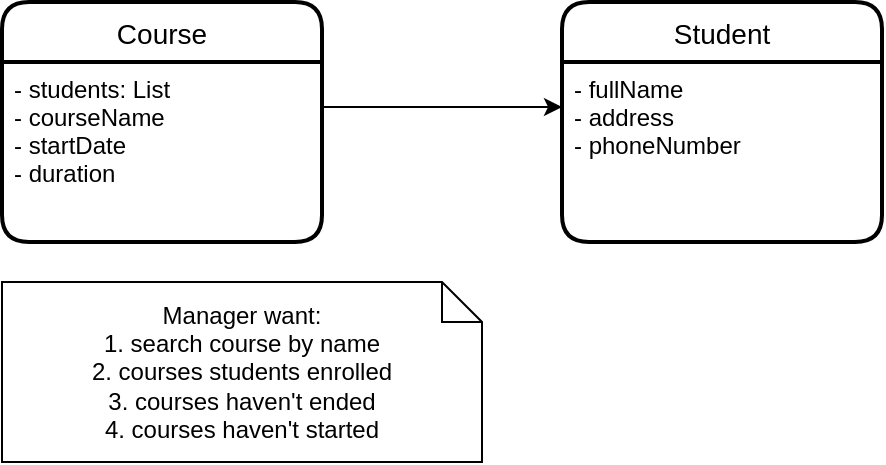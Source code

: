 <mxfile version="19.0.0" type="device" pages="4"><diagram id="8UwmvTHOC1jAfh_xh7M0" name="problem3"><mxGraphModel dx="698" dy="924" grid="1" gridSize="10" guides="1" tooltips="1" connect="1" arrows="1" fold="1" page="1" pageScale="1" pageWidth="1169" pageHeight="827" math="0" shadow="0"><root><mxCell id="0"/><mxCell id="1" parent="0"/><mxCell id="8jqAaY1deVfbLYFsxz7A-1" value="Course" style="swimlane;childLayout=stackLayout;horizontal=1;startSize=30;horizontalStack=0;rounded=1;fontSize=14;fontStyle=0;strokeWidth=2;resizeParent=0;resizeLast=1;shadow=0;dashed=0;align=center;" parent="1" vertex="1"><mxGeometry x="10" y="30" width="160" height="120" as="geometry"/></mxCell><mxCell id="8jqAaY1deVfbLYFsxz7A-2" value="- students: List&#10;- courseName&#10;- startDate&#10;- duration" style="align=left;strokeColor=none;fillColor=none;spacingLeft=4;fontSize=12;verticalAlign=top;resizable=0;rotatable=0;part=1;" parent="8jqAaY1deVfbLYFsxz7A-1" vertex="1"><mxGeometry y="30" width="160" height="90" as="geometry"/></mxCell><mxCell id="8jqAaY1deVfbLYFsxz7A-3" value="Student" style="swimlane;childLayout=stackLayout;horizontal=1;startSize=30;horizontalStack=0;rounded=1;fontSize=14;fontStyle=0;strokeWidth=2;resizeParent=0;resizeLast=1;shadow=0;dashed=0;align=center;" parent="1" vertex="1"><mxGeometry x="290" y="30" width="160" height="120" as="geometry"/></mxCell><mxCell id="8jqAaY1deVfbLYFsxz7A-4" value="- fullName&#10;- address&#10;- phoneNumber" style="align=left;strokeColor=none;fillColor=none;spacingLeft=4;fontSize=12;verticalAlign=top;resizable=0;rotatable=0;part=1;" parent="8jqAaY1deVfbLYFsxz7A-3" vertex="1"><mxGeometry y="30" width="160" height="90" as="geometry"/></mxCell><mxCell id="8jqAaY1deVfbLYFsxz7A-5" value="Manager want:&lt;br&gt;1. search course by name&lt;br&gt;2. courses students enrolled&lt;br&gt;3. courses haven't ended&lt;br&gt;4. courses haven't started" style="shape=note;size=20;whiteSpace=wrap;html=1;" parent="1" vertex="1"><mxGeometry x="10" y="170" width="240" height="90" as="geometry"/></mxCell><mxCell id="8jqAaY1deVfbLYFsxz7A-6" style="edgeStyle=orthogonalEdgeStyle;rounded=0;orthogonalLoop=1;jettySize=auto;html=1;exitX=1;exitY=0.25;exitDx=0;exitDy=0;entryX=0;entryY=0.25;entryDx=0;entryDy=0;" parent="1" source="8jqAaY1deVfbLYFsxz7A-2" target="8jqAaY1deVfbLYFsxz7A-4" edge="1"><mxGeometry relative="1" as="geometry"/></mxCell></root></mxGraphModel></diagram><diagram id="sWuin_VbdEJWLIkKhQdq" name="problem4"><mxGraphModel dx="669" dy="811" grid="1" gridSize="10" guides="1" tooltips="1" connect="1" arrows="1" fold="1" page="1" pageScale="1" pageWidth="1169" pageHeight="827" math="0" shadow="0"><root><mxCell id="0"/><mxCell id="1" parent="0"/><mxCell id="YRdJZhNK-CNRy3Fm2gY6-1" value="Transaction" style="swimlane;childLayout=stackLayout;horizontal=1;startSize=30;horizontalStack=0;rounded=1;fontSize=14;fontStyle=2;strokeWidth=2;resizeParent=0;resizeLast=1;shadow=0;dashed=0;align=center;" vertex="1" parent="1"><mxGeometry x="310" y="40" width="160" height="130" as="geometry"/></mxCell><mxCell id="YRdJZhNK-CNRy3Fm2gY6-2" value="- id&#10;- transactionalDate&#10;- unitPrice&#10;- quantity&#10;" style="align=left;strokeColor=none;fillColor=none;spacingLeft=4;fontSize=12;verticalAlign=top;resizable=0;rotatable=0;part=1;" vertex="1" parent="YRdJZhNK-CNRy3Fm2gY6-1"><mxGeometry y="30" width="160" height="100" as="geometry"/></mxCell><mxCell id="YRdJZhNK-CNRy3Fm2gY6-3" value="GoldTransaction" style="swimlane;childLayout=stackLayout;horizontal=1;startSize=30;horizontalStack=0;rounded=1;fontSize=14;fontStyle=0;strokeWidth=2;resizeParent=0;resizeLast=1;shadow=0;dashed=0;align=center;" vertex="1" parent="1"><mxGeometry x="110" y="220" width="160" height="100" as="geometry"/></mxCell><mxCell id="YRdJZhNK-CNRy3Fm2gY6-4" value="- goldType" style="align=left;strokeColor=none;fillColor=none;spacingLeft=4;fontSize=12;verticalAlign=top;resizable=0;rotatable=0;part=1;" vertex="1" parent="YRdJZhNK-CNRy3Fm2gY6-3"><mxGeometry y="30" width="160" height="70" as="geometry"/></mxCell><mxCell id="YRdJZhNK-CNRy3Fm2gY6-7" value="MonetaryTransaction" style="swimlane;childLayout=stackLayout;horizontal=1;startSize=30;horizontalStack=0;rounded=1;fontSize=14;fontStyle=0;strokeWidth=2;resizeParent=0;resizeLast=1;shadow=0;dashed=0;align=center;" vertex="1" parent="1"><mxGeometry x="370" y="220" width="160" height="100" as="geometry"/></mxCell><mxCell id="YRdJZhNK-CNRy3Fm2gY6-8" value="- moneyType" style="align=left;strokeColor=none;fillColor=none;spacingLeft=4;fontSize=12;verticalAlign=top;resizable=0;rotatable=0;part=1;" vertex="1" parent="YRdJZhNK-CNRy3Fm2gY6-7"><mxGeometry y="30" width="160" height="70" as="geometry"/></mxCell><mxCell id="YRdJZhNK-CNRy3Fm2gY6-9" value="create 3 transactions in the list with constructor&lt;br&gt;&lt;br&gt;calcTotalQuantity for each type of transaction&lt;br&gt;&lt;br&gt;calcAverageTotalExchange of monetary transaction&lt;br&gt;&lt;br&gt;showAllTransactionThatHaveTotalExchangeMoreThanOneBilliion" style="shape=note;size=20;whiteSpace=wrap;html=1;" vertex="1" parent="1"><mxGeometry x="110" y="390" width="410" height="150" as="geometry"/></mxCell><mxCell id="YRdJZhNK-CNRy3Fm2gY6-10" value="TransactionExchange" style="swimlane;childLayout=stackLayout;horizontal=1;startSize=30;horizontalStack=0;rounded=1;fontSize=14;fontStyle=0;strokeWidth=2;resizeParent=0;resizeLast=1;shadow=0;dashed=0;align=center;" vertex="1" parent="1"><mxGeometry x="110" y="90" width="160" height="100" as="geometry"/></mxCell><mxCell id="YRdJZhNK-CNRy3Fm2gY6-11" value="+ totalExchange()" style="align=left;strokeColor=none;fillColor=none;spacingLeft=4;fontSize=12;verticalAlign=top;resizable=0;rotatable=0;part=1;" vertex="1" parent="YRdJZhNK-CNRy3Fm2gY6-10"><mxGeometry y="30" width="160" height="70" as="geometry"/></mxCell></root></mxGraphModel></diagram><diagram id="KRoRY-hoajIljgzoETFo" name="problem5"><mxGraphModel dx="669" dy="811" grid="1" gridSize="10" guides="1" tooltips="1" connect="1" arrows="1" fold="1" page="1" pageScale="1" pageWidth="1169" pageHeight="827" math="0" shadow="0"><root><mxCell id="0"/><mxCell id="1" parent="0"/><mxCell id="-LDRtpi9hp-R9932CoEF-8" value="Invoice" style="swimlane;fontStyle=3;align=center;verticalAlign=top;childLayout=stackLayout;horizontal=1;startSize=26;horizontalStack=0;resizeParent=1;resizeParentMax=0;resizeLast=0;collapsible=1;marginBottom=0;" vertex="1" parent="1"><mxGeometry x="620" y="98" width="160" height="190" as="geometry"/></mxCell><mxCell id="-LDRtpi9hp-R9932CoEF-9" value="- id" style="text;strokeColor=none;fillColor=none;align=left;verticalAlign=top;spacingLeft=4;spacingRight=4;overflow=hidden;rotatable=0;points=[[0,0.5],[1,0.5]];portConstraint=eastwest;" vertex="1" parent="-LDRtpi9hp-R9932CoEF-8"><mxGeometry y="26" width="160" height="26" as="geometry"/></mxCell><mxCell id="-LDRtpi9hp-R9932CoEF-12" value="- date" style="text;strokeColor=none;fillColor=none;align=left;verticalAlign=top;spacingLeft=4;spacingRight=4;overflow=hidden;rotatable=0;points=[[0,0.5],[1,0.5]];portConstraint=eastwest;" vertex="1" parent="-LDRtpi9hp-R9932CoEF-8"><mxGeometry y="52" width="160" height="26" as="geometry"/></mxCell><mxCell id="-LDRtpi9hp-R9932CoEF-13" value="- customerName" style="text;strokeColor=none;fillColor=none;align=left;verticalAlign=top;spacingLeft=4;spacingRight=4;overflow=hidden;rotatable=0;points=[[0,0.5],[1,0.5]];portConstraint=eastwest;" vertex="1" parent="-LDRtpi9hp-R9932CoEF-8"><mxGeometry y="78" width="160" height="26" as="geometry"/></mxCell><mxCell id="-LDRtpi9hp-R9932CoEF-14" value="- roomId" style="text;strokeColor=none;fillColor=none;align=left;verticalAlign=top;spacingLeft=4;spacingRight=4;overflow=hidden;rotatable=0;points=[[0,0.5],[1,0.5]];portConstraint=eastwest;" vertex="1" parent="-LDRtpi9hp-R9932CoEF-8"><mxGeometry y="104" width="160" height="26" as="geometry"/></mxCell><mxCell id="-LDRtpi9hp-R9932CoEF-18" value="- price" style="text;strokeColor=none;fillColor=none;align=left;verticalAlign=top;spacingLeft=4;spacingRight=4;overflow=hidden;rotatable=0;points=[[0,0.5],[1,0.5]];portConstraint=eastwest;" vertex="1" parent="-LDRtpi9hp-R9932CoEF-8"><mxGeometry y="130" width="160" height="26" as="geometry"/></mxCell><mxCell id="-LDRtpi9hp-R9932CoEF-10" value="" style="line;strokeWidth=1;fillColor=none;align=left;verticalAlign=middle;spacingTop=-1;spacingLeft=3;spacingRight=3;rotatable=0;labelPosition=right;points=[];portConstraint=eastwest;" vertex="1" parent="-LDRtpi9hp-R9932CoEF-8"><mxGeometry y="156" width="160" height="8" as="geometry"/></mxCell><mxCell id="-LDRtpi9hp-R9932CoEF-17" value="+ " style="text;strokeColor=none;fillColor=none;align=left;verticalAlign=top;spacingLeft=4;spacingRight=4;overflow=hidden;rotatable=0;points=[[0,0.5],[1,0.5]];portConstraint=eastwest;" vertex="1" parent="-LDRtpi9hp-R9932CoEF-8"><mxGeometry y="164" width="160" height="26" as="geometry"/></mxCell><mxCell id="-LDRtpi9hp-R9932CoEF-19" value="Hourly Invoice" style="swimlane;fontStyle=1;align=center;verticalAlign=top;childLayout=stackLayout;horizontal=1;startSize=26;horizontalStack=0;resizeParent=1;resizeParentMax=0;resizeLast=0;collapsible=1;marginBottom=0;" vertex="1" parent="1"><mxGeometry x="450" y="380" width="160" height="86" as="geometry"/></mxCell><mxCell id="-LDRtpi9hp-R9932CoEF-23" value="- rentedHours" style="text;strokeColor=none;fillColor=none;align=left;verticalAlign=top;spacingLeft=4;spacingRight=4;overflow=hidden;rotatable=0;points=[[0,0.5],[1,0.5]];portConstraint=eastwest;" vertex="1" parent="-LDRtpi9hp-R9932CoEF-19"><mxGeometry y="26" width="160" height="26" as="geometry"/></mxCell><mxCell id="-LDRtpi9hp-R9932CoEF-25" value="" style="line;strokeWidth=1;fillColor=none;align=left;verticalAlign=middle;spacingTop=-1;spacingLeft=3;spacingRight=3;rotatable=0;labelPosition=right;points=[];portConstraint=eastwest;" vertex="1" parent="-LDRtpi9hp-R9932CoEF-19"><mxGeometry y="52" width="160" height="8" as="geometry"/></mxCell><mxCell id="-LDRtpi9hp-R9932CoEF-26" value="+ total()" style="text;strokeColor=none;fillColor=none;align=left;verticalAlign=top;spacingLeft=4;spacingRight=4;overflow=hidden;rotatable=0;points=[[0,0.5],[1,0.5]];portConstraint=eastwest;" vertex="1" parent="-LDRtpi9hp-R9932CoEF-19"><mxGeometry y="60" width="160" height="26" as="geometry"/></mxCell><mxCell id="-LDRtpi9hp-R9932CoEF-30" value="Daily Invoice" style="swimlane;fontStyle=1;align=center;verticalAlign=top;childLayout=stackLayout;horizontal=1;startSize=26;horizontalStack=0;resizeParent=1;resizeParentMax=0;resizeLast=0;collapsible=1;marginBottom=0;" vertex="1" parent="1"><mxGeometry x="790" y="380" width="160" height="86" as="geometry"/></mxCell><mxCell id="-LDRtpi9hp-R9932CoEF-31" value="- rentedDays" style="text;strokeColor=none;fillColor=none;align=left;verticalAlign=top;spacingLeft=4;spacingRight=4;overflow=hidden;rotatable=0;points=[[0,0.5],[1,0.5]];portConstraint=eastwest;" vertex="1" parent="-LDRtpi9hp-R9932CoEF-30"><mxGeometry y="26" width="160" height="26" as="geometry"/></mxCell><mxCell id="-LDRtpi9hp-R9932CoEF-36" value="" style="line;strokeWidth=1;fillColor=none;align=left;verticalAlign=middle;spacingTop=-1;spacingLeft=3;spacingRight=3;rotatable=0;labelPosition=right;points=[];portConstraint=eastwest;" vertex="1" parent="-LDRtpi9hp-R9932CoEF-30"><mxGeometry y="52" width="160" height="8" as="geometry"/></mxCell><mxCell id="-LDRtpi9hp-R9932CoEF-40" value="+ total()" style="text;strokeColor=none;fillColor=none;align=left;verticalAlign=top;spacingLeft=4;spacingRight=4;overflow=hidden;rotatable=0;points=[[0,0.5],[1,0.5]];portConstraint=eastwest;" vertex="1" parent="-LDRtpi9hp-R9932CoEF-30"><mxGeometry y="60" width="160" height="26" as="geometry"/></mxCell><mxCell id="-LDRtpi9hp-R9932CoEF-41" value="total = rentedHours * price&lt;br&gt;if (24 &amp;lt; rentedHours &amp;lt; 30 ) rentedHours = 24&lt;br&gt;if( rentedHours &amp;gt; 30 ) exception" style="shape=note;size=20;whiteSpace=wrap;html=1;" vertex="1" parent="1"><mxGeometry x="370" y="490" width="270" height="70" as="geometry"/></mxCell><mxCell id="-LDRtpi9hp-R9932CoEF-42" value="total = rentedDays * price&lt;br&gt;if (rentedDays &amp;gt; 7) discount 20% for leftover days" style="shape=note;size=20;whiteSpace=wrap;html=1;" vertex="1" parent="1"><mxGeometry x="770" y="490" width="260" height="70" as="geometry"/></mxCell><mxCell id="-LDRtpi9hp-R9932CoEF-43" value="Invoice Management" style="swimlane;fontStyle=1;align=center;verticalAlign=top;childLayout=stackLayout;horizontal=1;startSize=26;horizontalStack=0;resizeParent=1;resizeParentMax=0;resizeLast=0;collapsible=1;marginBottom=0;" vertex="1" parent="1"><mxGeometry x="340" y="98" width="210" height="242" as="geometry"/></mxCell><mxCell id="-LDRtpi9hp-R9932CoEF-47" value="- invoiceList: Invoice" style="text;strokeColor=none;fillColor=none;align=left;verticalAlign=top;spacingLeft=4;spacingRight=4;overflow=hidden;rotatable=0;points=[[0,0.5],[1,0.5]];portConstraint=eastwest;" vertex="1" parent="-LDRtpi9hp-R9932CoEF-43"><mxGeometry y="26" width="210" height="26" as="geometry"/></mxCell><mxCell id="-LDRtpi9hp-R9932CoEF-48" value="- count" style="text;strokeColor=none;fillColor=none;align=left;verticalAlign=top;spacingLeft=4;spacingRight=4;overflow=hidden;rotatable=0;points=[[0,0.5],[1,0.5]];portConstraint=eastwest;" vertex="1" parent="-LDRtpi9hp-R9932CoEF-43"><mxGeometry y="52" width="210" height="26" as="geometry"/></mxCell><mxCell id="-LDRtpi9hp-R9932CoEF-49" value="" style="line;strokeWidth=1;fillColor=none;align=left;verticalAlign=middle;spacingTop=-1;spacingLeft=3;spacingRight=3;rotatable=0;labelPosition=right;points=[];portConstraint=eastwest;" vertex="1" parent="-LDRtpi9hp-R9932CoEF-43"><mxGeometry y="78" width="210" height="8" as="geometry"/></mxCell><mxCell id="CzZLMJ9FlhVgR5TgW0XG-1" value="+ numberOfInvoices : int" style="text;strokeColor=none;fillColor=none;align=left;verticalAlign=top;spacingLeft=4;spacingRight=4;overflow=hidden;rotatable=0;points=[[0,0.5],[1,0.5]];portConstraint=eastwest;" vertex="1" parent="-LDRtpi9hp-R9932CoEF-43"><mxGeometry y="86" width="210" height="26" as="geometry"/></mxCell><mxCell id="-LDRtpi9hp-R9932CoEF-50" value="+ add: boolean" style="text;strokeColor=none;fillColor=none;align=left;verticalAlign=top;spacingLeft=4;spacingRight=4;overflow=hidden;rotatable=0;points=[[0,0.5],[1,0.5]];portConstraint=eastwest;" vertex="1" parent="-LDRtpi9hp-R9932CoEF-43"><mxGeometry y="112" width="210" height="26" as="geometry"/></mxCell><mxCell id="CzZLMJ9FlhVgR5TgW0XG-2" value="+ showInvoices : void" style="text;strokeColor=none;fillColor=none;align=left;verticalAlign=top;spacingLeft=4;spacingRight=4;overflow=hidden;rotatable=0;points=[[0,0.5],[1,0.5]];portConstraint=eastwest;" vertex="1" parent="-LDRtpi9hp-R9932CoEF-43"><mxGeometry y="138" width="210" height="26" as="geometry"/></mxCell><mxCell id="CzZLMJ9FlhVgR5TgW0XG-3" value="+ showAllHourlyInvoices : int" style="text;strokeColor=none;fillColor=none;align=left;verticalAlign=top;spacingLeft=4;spacingRight=4;overflow=hidden;rotatable=0;points=[[0,0.5],[1,0.5]];portConstraint=eastwest;" vertex="1" parent="-LDRtpi9hp-R9932CoEF-43"><mxGeometry y="164" width="210" height="26" as="geometry"/></mxCell><mxCell id="CzZLMJ9FlhVgR5TgW0XG-4" value="+ showAllDailyInvoices : int" style="text;strokeColor=none;fillColor=none;align=left;verticalAlign=top;spacingLeft=4;spacingRight=4;overflow=hidden;rotatable=0;points=[[0,0.5],[1,0.5]];portConstraint=eastwest;" vertex="1" parent="-LDRtpi9hp-R9932CoEF-43"><mxGeometry y="190" width="210" height="26" as="geometry"/></mxCell><mxCell id="CzZLMJ9FlhVgR5TgW0XG-5" value="+ calcTotalIncome : double" style="text;strokeColor=none;fillColor=none;align=left;verticalAlign=top;spacingLeft=4;spacingRight=4;overflow=hidden;rotatable=0;points=[[0,0.5],[1,0.5]];portConstraint=eastwest;" vertex="1" parent="-LDRtpi9hp-R9932CoEF-43"><mxGeometry y="216" width="210" height="26" as="geometry"/></mxCell><mxCell id="CzZLMJ9FlhVgR5TgW0XG-6" value="Override equals of Object &lt;br&gt;to check Invoice id" style="shape=note;size=20;whiteSpace=wrap;html=1;" vertex="1" parent="1"><mxGeometry x="620" y="40" width="180" height="50" as="geometry"/></mxCell><mxCell id="CzZLMJ9FlhVgR5TgW0XG-7" value="ShowAllInvoices should be in table format" style="shape=note;size=20;whiteSpace=wrap;html=1;" vertex="1" parent="1"><mxGeometry x="300" y="20" width="260" height="60" as="geometry"/></mxCell></root></mxGraphModel></diagram><diagram id="zwcfIj3o_PA-uc-_cZv2" name="Page-4"><mxGraphModel dx="669" dy="811" grid="1" gridSize="10" guides="1" tooltips="1" connect="1" arrows="1" fold="1" page="1" pageScale="1" pageWidth="1169" pageHeight="827" math="0" shadow="0"><root><mxCell id="0"/><mxCell id="1" parent="0"/></root></mxGraphModel></diagram></mxfile>